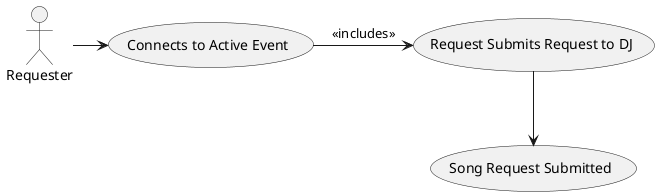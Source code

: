 @startuml
:Requester: as R
(Connects to Active Event) as CONN
(Request Submits Request to DJ) as REQ
(Song Request Submitted) as SUB

R -> CONN

CONN -> REQ : <<includes>>
REQ --> SUB

@enduml